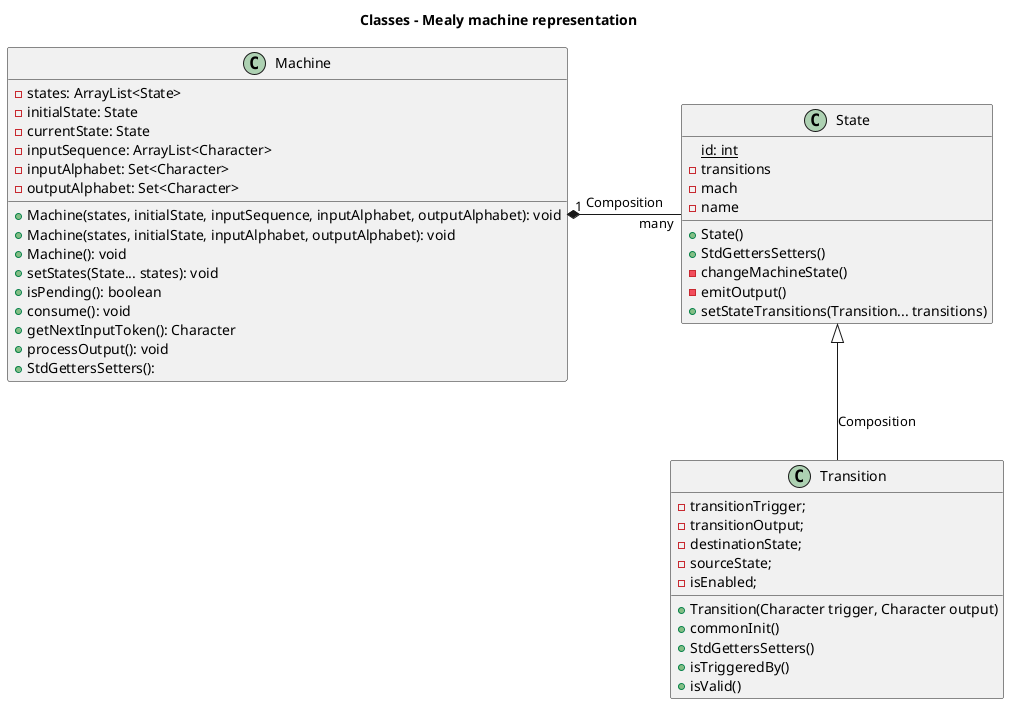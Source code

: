 @startuml

title Classes - Mealy machine representation


class Machine {
  -states: ArrayList<State>
  -initialState: State
  -currentState: State
  -inputSequence: ArrayList<Character>
  -inputAlphabet: Set<Character>
  -outputAlphabet: Set<Character>
  +Machine(states, initialState, inputSequence, inputAlphabet, outputAlphabet): void
  +Machine(states, initialState, inputAlphabet, outputAlphabet): void
  +Machine(): void
  +setStates(State... states): void
  +isPending(): boolean
  +consume(): void
  +getNextInputToken(): Character
  +processOutput(): void
  +StdGettersSetters():
}

class Transition {
    -transitionTrigger;
    -transitionOutput;
    -destinationState;
    -sourceState;
    -isEnabled;
    +Transition(Character trigger, Character output)
    +commonInit()
    +StdGettersSetters()
    +isTriggeredBy()
    +isValid()
}

class State{
    {static}id: int
    -transitions
    -mach
    -name
    +State()
    +StdGettersSetters()
    -changeMachineState()
    -emitOutput()
    +setStateTransitions(Transition... transitions)
}

State <|-down- Transition  : Composition
Machine "1" *-right- "many" State: Composition
@enduml